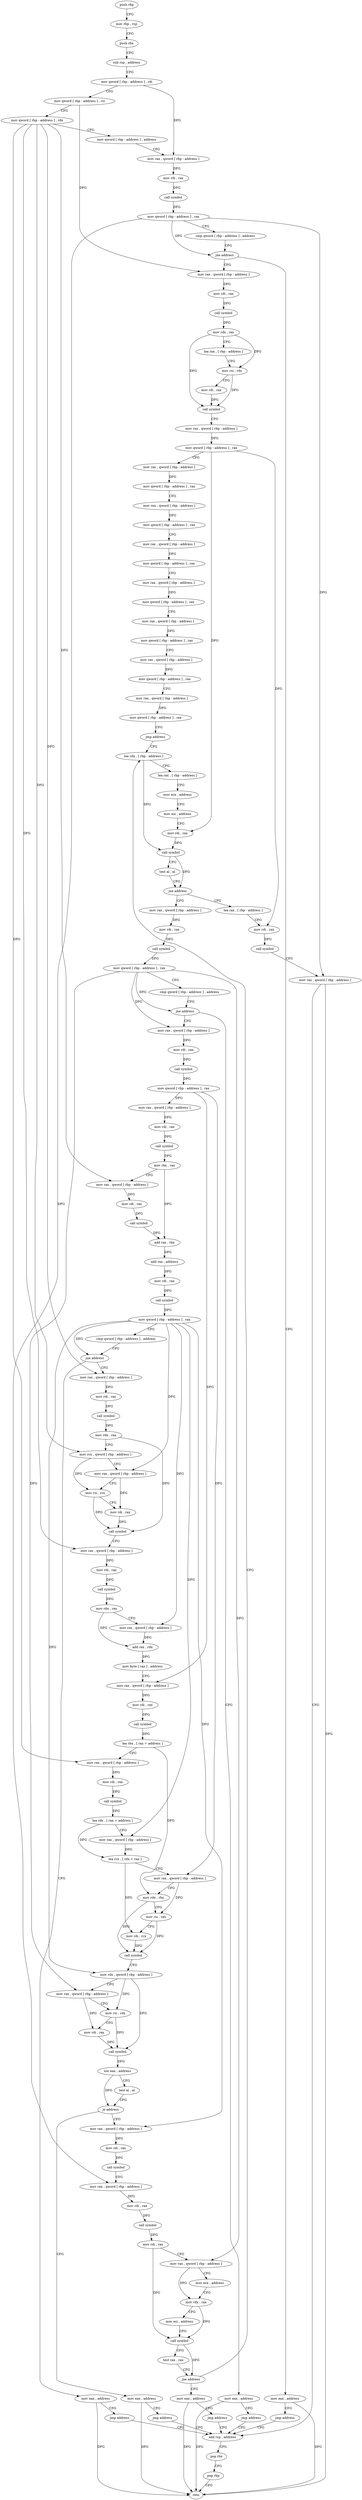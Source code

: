 digraph "func" {
"105237" [label = "push rbp" ]
"105238" [label = "mov rbp , rsp" ]
"105241" [label = "push rbx" ]
"105242" [label = "sub rsp , address" ]
"105249" [label = "mov qword [ rbp - address ] , rdi" ]
"105256" [label = "mov qword [ rbp - address ] , rsi" ]
"105263" [label = "mov qword [ rbp - address ] , rdx" ]
"105270" [label = "mov qword [ rbp - address ] , address" ]
"105278" [label = "mov rax , qword [ rbp - address ]" ]
"105285" [label = "mov rdi , rax" ]
"105288" [label = "call symbol" ]
"105293" [label = "mov qword [ rbp - address ] , rax" ]
"105297" [label = "cmp qword [ rbp - address ] , address" ]
"105302" [label = "jne address" ]
"105314" [label = "mov rax , qword [ rbp - address ]" ]
"105304" [label = "mov eax , address" ]
"105321" [label = "mov rdi , rax" ]
"105324" [label = "call symbol" ]
"105329" [label = "mov rdx , rax" ]
"105332" [label = "lea rax , [ rbp - address ]" ]
"105339" [label = "mov rsi , rdx" ]
"105342" [label = "mov rdi , rax" ]
"105345" [label = "call symbol" ]
"105350" [label = "mov rax , qword [ rbp - address ]" ]
"105357" [label = "mov qword [ rbp - address ] , rax" ]
"105361" [label = "mov rax , qword [ rbp - address ]" ]
"105368" [label = "mov qword [ rbp - address ] , rax" ]
"105372" [label = "mov rax , qword [ rbp - address ]" ]
"105379" [label = "mov qword [ rbp - address ] , rax" ]
"105383" [label = "mov rax , qword [ rbp - address ]" ]
"105390" [label = "mov qword [ rbp - address ] , rax" ]
"105394" [label = "mov rax , qword [ rbp - address ]" ]
"105401" [label = "mov qword [ rbp - address ] , rax" ]
"105405" [label = "mov rax , qword [ rbp - address ]" ]
"105412" [label = "mov qword [ rbp - address ] , rax" ]
"105416" [label = "mov rax , qword [ rbp - address ]" ]
"105423" [label = "mov qword [ rbp - address ] , rax" ]
"105427" [label = "mov rax , qword [ rbp - address ]" ]
"105434" [label = "mov qword [ rbp - address ] , rax" ]
"105438" [label = "jmp address" ]
"105781" [label = "lea rdx , [ rbp - address ]" ]
"105309" [label = "jmp address" ]
"105831" [label = "add rsp , address" ]
"105785" [label = "lea rax , [ rbp - address ]" ]
"105789" [label = "mov ecx , address" ]
"105794" [label = "mov esi , address" ]
"105799" [label = "mov rdi , rax" ]
"105802" [label = "call symbol" ]
"105807" [label = "test al , al" ]
"105809" [label = "jne address" ]
"105443" [label = "mov rax , qword [ rbp - address ]" ]
"105815" [label = "lea rax , [ rbp - address ]" ]
"105838" [label = "pop rbx" ]
"105839" [label = "pop rbp" ]
"105840" [label = "retn" ]
"105447" [label = "mov rdi , rax" ]
"105450" [label = "call symbol" ]
"105455" [label = "mov qword [ rbp - address ] , rax" ]
"105459" [label = "cmp qword [ rbp - address ] , address" ]
"105464" [label = "jne address" ]
"105476" [label = "mov rax , qword [ rbp - address ]" ]
"105466" [label = "mov eax , address" ]
"105819" [label = "mov rdi , rax" ]
"105822" [label = "call symbol" ]
"105827" [label = "mov rax , qword [ rbp - address ]" ]
"105480" [label = "mov rdi , rax" ]
"105483" [label = "call symbol" ]
"105488" [label = "mov qword [ rbp - address ] , rax" ]
"105492" [label = "mov rax , qword [ rbp - address ]" ]
"105496" [label = "mov rdi , rax" ]
"105499" [label = "call symbol" ]
"105504" [label = "mov rbx , rax" ]
"105507" [label = "mov rax , qword [ rbp - address ]" ]
"105514" [label = "mov rdi , rax" ]
"105517" [label = "call symbol" ]
"105522" [label = "add rax , rbx" ]
"105525" [label = "add rax , address" ]
"105529" [label = "mov rdi , rax" ]
"105532" [label = "call symbol" ]
"105537" [label = "mov qword [ rbp - address ] , rax" ]
"105541" [label = "cmp qword [ rbp - address ] , address" ]
"105546" [label = "jne address" ]
"105558" [label = "mov rax , qword [ rbp - address ]" ]
"105548" [label = "mov eax , address" ]
"105471" [label = "jmp address" ]
"105565" [label = "mov rdi , rax" ]
"105568" [label = "call symbol" ]
"105573" [label = "mov rdx , rax" ]
"105576" [label = "mov rcx , qword [ rbp - address ]" ]
"105583" [label = "mov rax , qword [ rbp - address ]" ]
"105587" [label = "mov rsi , rcx" ]
"105590" [label = "mov rdi , rax" ]
"105593" [label = "call symbol" ]
"105598" [label = "mov rax , qword [ rbp - address ]" ]
"105605" [label = "mov rdi , rax" ]
"105608" [label = "call symbol" ]
"105613" [label = "mov rdx , rax" ]
"105616" [label = "mov rax , qword [ rbp - address ]" ]
"105620" [label = "add rax , rdx" ]
"105623" [label = "mov byte [ rax ] , address" ]
"105626" [label = "mov rax , qword [ rbp - address ]" ]
"105630" [label = "mov rdi , rax" ]
"105633" [label = "call symbol" ]
"105638" [label = "lea rbx , [ rax + address ]" ]
"105642" [label = "mov rax , qword [ rbp - address ]" ]
"105649" [label = "mov rdi , rax" ]
"105652" [label = "call symbol" ]
"105657" [label = "lea rdx , [ rax + address ]" ]
"105661" [label = "mov rax , qword [ rbp - address ]" ]
"105665" [label = "lea rcx , [ rdx + rax ]" ]
"105669" [label = "mov rax , qword [ rbp - address ]" ]
"105673" [label = "mov rdx , rbx" ]
"105676" [label = "mov rsi , rax" ]
"105679" [label = "mov rdi , rcx" ]
"105682" [label = "call symbol" ]
"105687" [label = "mov rdx , qword [ rbp - address ]" ]
"105691" [label = "mov rax , qword [ rbp - address ]" ]
"105695" [label = "mov rsi , rdx" ]
"105698" [label = "mov rdi , rax" ]
"105701" [label = "call symbol" ]
"105706" [label = "xor eax , address" ]
"105709" [label = "test al , al" ]
"105711" [label = "je address" ]
"105720" [label = "mov rax , qword [ rbp - address ]" ]
"105713" [label = "mov eax , address" ]
"105553" [label = "jmp address" ]
"105724" [label = "mov rdi , rax" ]
"105727" [label = "call symbol" ]
"105732" [label = "mov rax , qword [ rbp - address ]" ]
"105736" [label = "mov rdi , rax" ]
"105739" [label = "call symbol" ]
"105744" [label = "mov rdi , rax" ]
"105747" [label = "mov rax , qword [ rbp - address ]" ]
"105751" [label = "mov ecx , address" ]
"105756" [label = "mov rdx , rax" ]
"105759" [label = "mov esi , address" ]
"105764" [label = "call symbol" ]
"105769" [label = "test rax , rax" ]
"105772" [label = "jne address" ]
"105774" [label = "mov eax , address" ]
"105718" [label = "jmp address" ]
"105779" [label = "jmp address" ]
"105237" -> "105238" [ label = "CFG" ]
"105238" -> "105241" [ label = "CFG" ]
"105241" -> "105242" [ label = "CFG" ]
"105242" -> "105249" [ label = "CFG" ]
"105249" -> "105256" [ label = "CFG" ]
"105249" -> "105278" [ label = "DFG" ]
"105256" -> "105263" [ label = "CFG" ]
"105256" -> "105314" [ label = "DFG" ]
"105263" -> "105270" [ label = "CFG" ]
"105263" -> "105507" [ label = "DFG" ]
"105263" -> "105558" [ label = "DFG" ]
"105263" -> "105576" [ label = "DFG" ]
"105263" -> "105598" [ label = "DFG" ]
"105263" -> "105642" [ label = "DFG" ]
"105270" -> "105278" [ label = "CFG" ]
"105278" -> "105285" [ label = "DFG" ]
"105285" -> "105288" [ label = "DFG" ]
"105288" -> "105293" [ label = "DFG" ]
"105293" -> "105297" [ label = "CFG" ]
"105293" -> "105302" [ label = "DFG" ]
"105293" -> "105827" [ label = "DFG" ]
"105293" -> "105732" [ label = "DFG" ]
"105297" -> "105302" [ label = "CFG" ]
"105302" -> "105314" [ label = "CFG" ]
"105302" -> "105304" [ label = "CFG" ]
"105314" -> "105321" [ label = "DFG" ]
"105304" -> "105309" [ label = "CFG" ]
"105304" -> "105840" [ label = "DFG" ]
"105321" -> "105324" [ label = "DFG" ]
"105324" -> "105329" [ label = "DFG" ]
"105329" -> "105332" [ label = "CFG" ]
"105329" -> "105339" [ label = "DFG" ]
"105329" -> "105345" [ label = "DFG" ]
"105332" -> "105339" [ label = "CFG" ]
"105339" -> "105342" [ label = "CFG" ]
"105339" -> "105345" [ label = "DFG" ]
"105342" -> "105345" [ label = "DFG" ]
"105345" -> "105350" [ label = "CFG" ]
"105350" -> "105357" [ label = "DFG" ]
"105357" -> "105361" [ label = "CFG" ]
"105357" -> "105799" [ label = "DFG" ]
"105357" -> "105819" [ label = "DFG" ]
"105361" -> "105368" [ label = "DFG" ]
"105368" -> "105372" [ label = "CFG" ]
"105372" -> "105379" [ label = "DFG" ]
"105379" -> "105383" [ label = "CFG" ]
"105383" -> "105390" [ label = "DFG" ]
"105390" -> "105394" [ label = "CFG" ]
"105394" -> "105401" [ label = "DFG" ]
"105401" -> "105405" [ label = "CFG" ]
"105405" -> "105412" [ label = "DFG" ]
"105412" -> "105416" [ label = "CFG" ]
"105416" -> "105423" [ label = "DFG" ]
"105423" -> "105427" [ label = "CFG" ]
"105427" -> "105434" [ label = "DFG" ]
"105434" -> "105438" [ label = "CFG" ]
"105438" -> "105781" [ label = "CFG" ]
"105781" -> "105785" [ label = "CFG" ]
"105781" -> "105802" [ label = "DFG" ]
"105309" -> "105831" [ label = "CFG" ]
"105831" -> "105838" [ label = "CFG" ]
"105785" -> "105789" [ label = "CFG" ]
"105789" -> "105794" [ label = "CFG" ]
"105794" -> "105799" [ label = "CFG" ]
"105799" -> "105802" [ label = "DFG" ]
"105802" -> "105807" [ label = "CFG" ]
"105802" -> "105809" [ label = "DFG" ]
"105807" -> "105809" [ label = "CFG" ]
"105809" -> "105443" [ label = "CFG" ]
"105809" -> "105815" [ label = "CFG" ]
"105443" -> "105447" [ label = "DFG" ]
"105815" -> "105819" [ label = "CFG" ]
"105838" -> "105839" [ label = "CFG" ]
"105839" -> "105840" [ label = "CFG" ]
"105447" -> "105450" [ label = "DFG" ]
"105450" -> "105455" [ label = "DFG" ]
"105455" -> "105459" [ label = "CFG" ]
"105455" -> "105464" [ label = "DFG" ]
"105455" -> "105476" [ label = "DFG" ]
"105455" -> "105691" [ label = "DFG" ]
"105455" -> "105747" [ label = "DFG" ]
"105459" -> "105464" [ label = "CFG" ]
"105464" -> "105476" [ label = "CFG" ]
"105464" -> "105466" [ label = "CFG" ]
"105476" -> "105480" [ label = "DFG" ]
"105466" -> "105471" [ label = "CFG" ]
"105466" -> "105840" [ label = "DFG" ]
"105819" -> "105822" [ label = "DFG" ]
"105822" -> "105827" [ label = "CFG" ]
"105827" -> "105831" [ label = "CFG" ]
"105827" -> "105840" [ label = "DFG" ]
"105480" -> "105483" [ label = "DFG" ]
"105483" -> "105488" [ label = "DFG" ]
"105488" -> "105492" [ label = "DFG" ]
"105488" -> "105626" [ label = "DFG" ]
"105488" -> "105669" [ label = "DFG" ]
"105492" -> "105496" [ label = "DFG" ]
"105496" -> "105499" [ label = "DFG" ]
"105499" -> "105504" [ label = "DFG" ]
"105504" -> "105507" [ label = "CFG" ]
"105504" -> "105522" [ label = "DFG" ]
"105507" -> "105514" [ label = "DFG" ]
"105514" -> "105517" [ label = "DFG" ]
"105517" -> "105522" [ label = "DFG" ]
"105522" -> "105525" [ label = "DFG" ]
"105525" -> "105529" [ label = "DFG" ]
"105529" -> "105532" [ label = "DFG" ]
"105532" -> "105537" [ label = "DFG" ]
"105537" -> "105541" [ label = "CFG" ]
"105537" -> "105546" [ label = "DFG" ]
"105537" -> "105583" [ label = "DFG" ]
"105537" -> "105616" [ label = "DFG" ]
"105537" -> "105661" [ label = "DFG" ]
"105537" -> "105687" [ label = "DFG" ]
"105537" -> "105720" [ label = "DFG" ]
"105541" -> "105546" [ label = "CFG" ]
"105546" -> "105558" [ label = "CFG" ]
"105546" -> "105548" [ label = "CFG" ]
"105558" -> "105565" [ label = "DFG" ]
"105548" -> "105553" [ label = "CFG" ]
"105548" -> "105840" [ label = "DFG" ]
"105471" -> "105831" [ label = "CFG" ]
"105565" -> "105568" [ label = "DFG" ]
"105568" -> "105573" [ label = "DFG" ]
"105573" -> "105576" [ label = "CFG" ]
"105573" -> "105593" [ label = "DFG" ]
"105576" -> "105583" [ label = "CFG" ]
"105576" -> "105587" [ label = "DFG" ]
"105583" -> "105587" [ label = "CFG" ]
"105583" -> "105590" [ label = "DFG" ]
"105587" -> "105590" [ label = "CFG" ]
"105587" -> "105593" [ label = "DFG" ]
"105590" -> "105593" [ label = "DFG" ]
"105593" -> "105598" [ label = "CFG" ]
"105598" -> "105605" [ label = "DFG" ]
"105605" -> "105608" [ label = "DFG" ]
"105608" -> "105613" [ label = "DFG" ]
"105613" -> "105616" [ label = "CFG" ]
"105613" -> "105620" [ label = "DFG" ]
"105616" -> "105620" [ label = "DFG" ]
"105620" -> "105623" [ label = "DFG" ]
"105623" -> "105626" [ label = "CFG" ]
"105626" -> "105630" [ label = "DFG" ]
"105630" -> "105633" [ label = "DFG" ]
"105633" -> "105638" [ label = "DFG" ]
"105638" -> "105642" [ label = "CFG" ]
"105638" -> "105673" [ label = "DFG" ]
"105642" -> "105649" [ label = "DFG" ]
"105649" -> "105652" [ label = "DFG" ]
"105652" -> "105657" [ label = "DFG" ]
"105657" -> "105661" [ label = "CFG" ]
"105657" -> "105665" [ label = "DFG" ]
"105661" -> "105665" [ label = "DFG" ]
"105665" -> "105669" [ label = "CFG" ]
"105665" -> "105679" [ label = "DFG" ]
"105669" -> "105673" [ label = "CFG" ]
"105669" -> "105676" [ label = "DFG" ]
"105673" -> "105676" [ label = "CFG" ]
"105673" -> "105682" [ label = "DFG" ]
"105676" -> "105679" [ label = "CFG" ]
"105676" -> "105682" [ label = "DFG" ]
"105679" -> "105682" [ label = "DFG" ]
"105682" -> "105687" [ label = "CFG" ]
"105687" -> "105691" [ label = "CFG" ]
"105687" -> "105695" [ label = "DFG" ]
"105687" -> "105701" [ label = "DFG" ]
"105691" -> "105695" [ label = "CFG" ]
"105691" -> "105698" [ label = "DFG" ]
"105695" -> "105698" [ label = "CFG" ]
"105695" -> "105701" [ label = "DFG" ]
"105698" -> "105701" [ label = "DFG" ]
"105701" -> "105706" [ label = "DFG" ]
"105706" -> "105709" [ label = "CFG" ]
"105706" -> "105711" [ label = "DFG" ]
"105709" -> "105711" [ label = "CFG" ]
"105711" -> "105720" [ label = "CFG" ]
"105711" -> "105713" [ label = "CFG" ]
"105720" -> "105724" [ label = "DFG" ]
"105713" -> "105718" [ label = "CFG" ]
"105713" -> "105840" [ label = "DFG" ]
"105553" -> "105831" [ label = "CFG" ]
"105724" -> "105727" [ label = "DFG" ]
"105727" -> "105732" [ label = "CFG" ]
"105732" -> "105736" [ label = "DFG" ]
"105736" -> "105739" [ label = "DFG" ]
"105739" -> "105744" [ label = "DFG" ]
"105744" -> "105747" [ label = "CFG" ]
"105744" -> "105764" [ label = "DFG" ]
"105747" -> "105751" [ label = "CFG" ]
"105747" -> "105756" [ label = "DFG" ]
"105751" -> "105756" [ label = "CFG" ]
"105756" -> "105759" [ label = "CFG" ]
"105756" -> "105764" [ label = "DFG" ]
"105759" -> "105764" [ label = "CFG" ]
"105764" -> "105769" [ label = "CFG" ]
"105764" -> "105772" [ label = "DFG" ]
"105769" -> "105772" [ label = "CFG" ]
"105772" -> "105781" [ label = "CFG" ]
"105772" -> "105774" [ label = "CFG" ]
"105774" -> "105779" [ label = "CFG" ]
"105774" -> "105840" [ label = "DFG" ]
"105718" -> "105831" [ label = "CFG" ]
"105779" -> "105831" [ label = "CFG" ]
}
